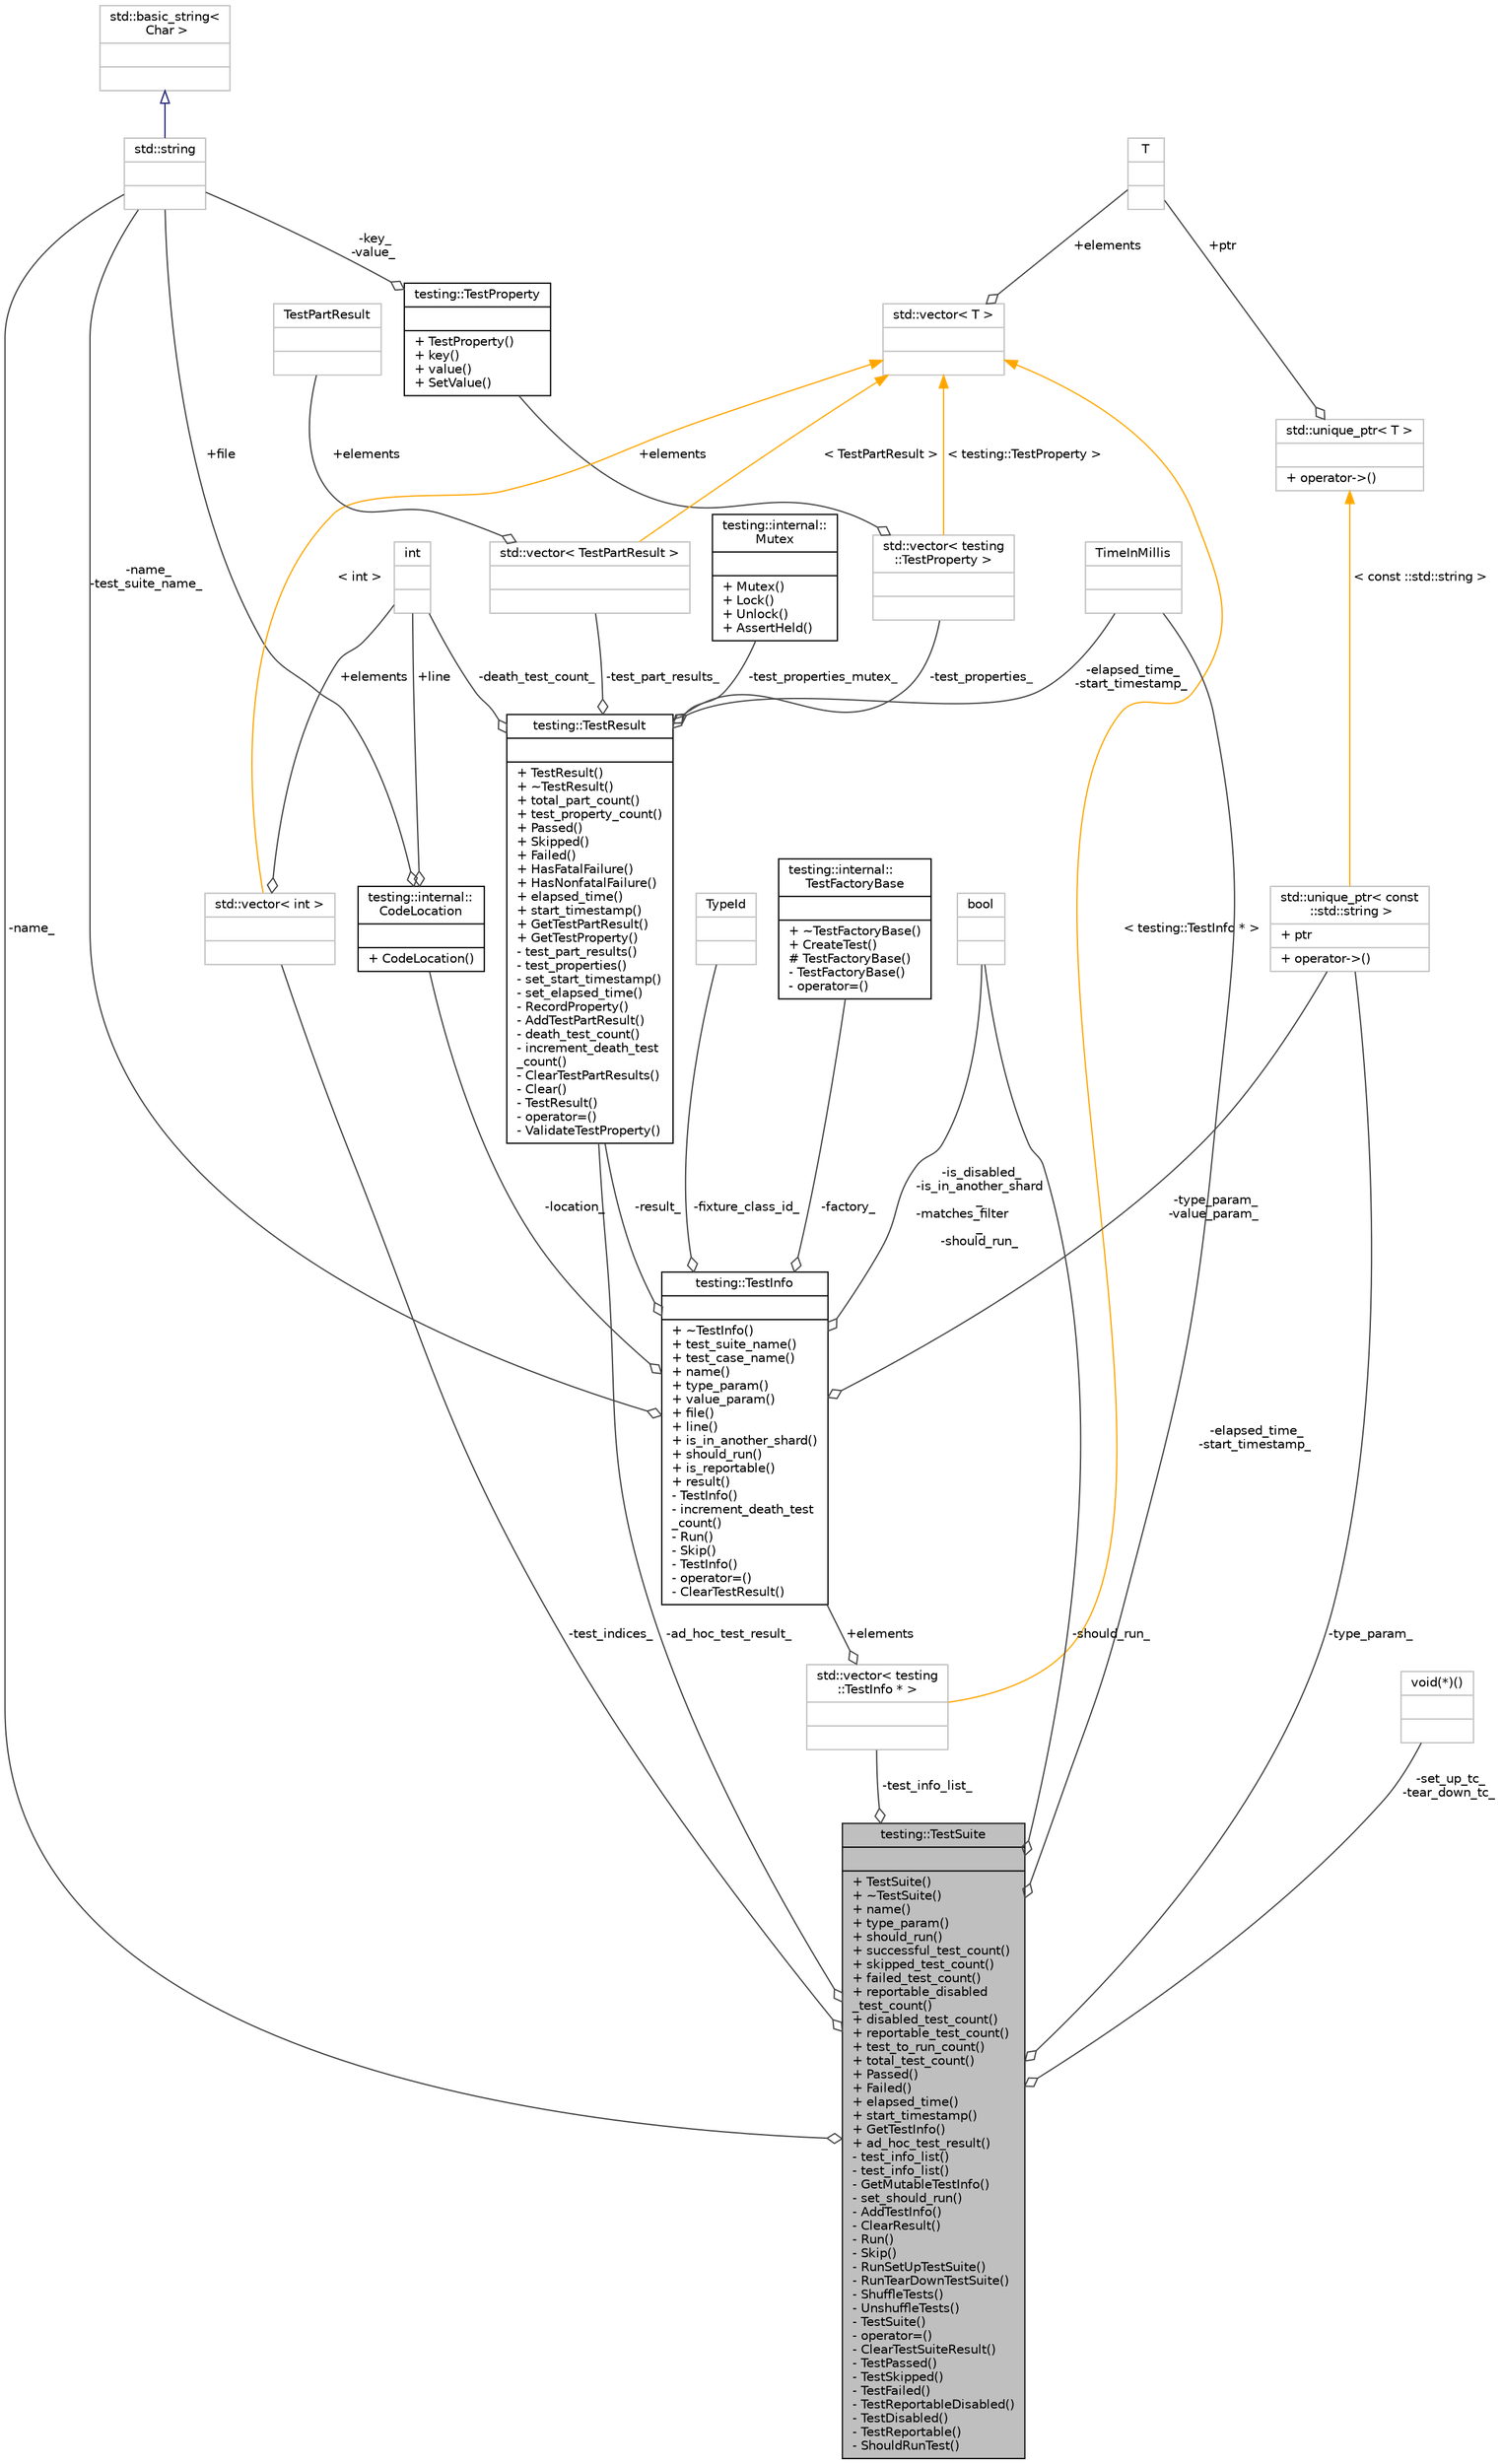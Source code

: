 digraph "testing::TestSuite"
{
 // LATEX_PDF_SIZE
  bgcolor="transparent";
  edge [fontname="Helvetica",fontsize="10",labelfontname="Helvetica",labelfontsize="10"];
  node [fontname="Helvetica",fontsize="10",shape=record];
  Node1 [label="{testing::TestSuite\n||+ TestSuite()\l+ ~TestSuite()\l+ name()\l+ type_param()\l+ should_run()\l+ successful_test_count()\l+ skipped_test_count()\l+ failed_test_count()\l+ reportable_disabled\l_test_count()\l+ disabled_test_count()\l+ reportable_test_count()\l+ test_to_run_count()\l+ total_test_count()\l+ Passed()\l+ Failed()\l+ elapsed_time()\l+ start_timestamp()\l+ GetTestInfo()\l+ ad_hoc_test_result()\l- test_info_list()\l- test_info_list()\l- GetMutableTestInfo()\l- set_should_run()\l- AddTestInfo()\l- ClearResult()\l- Run()\l- Skip()\l- RunSetUpTestSuite()\l- RunTearDownTestSuite()\l- ShuffleTests()\l- UnshuffleTests()\l- TestSuite()\l- operator=()\l- ClearTestSuiteResult()\l- TestPassed()\l- TestSkipped()\l- TestFailed()\l- TestReportableDisabled()\l- TestDisabled()\l- TestReportable()\l- ShouldRunTest()\l}",height=0.2,width=0.4,color="black", fillcolor="grey75", style="filled", fontcolor="black",tooltip=" "];
  Node2 -> Node1 [color="grey25",fontsize="10",style="solid",label=" -ad_hoc_test_result_" ,arrowhead="odiamond",fontname="Helvetica"];
  Node2 [label="{testing::TestResult\n||+ TestResult()\l+ ~TestResult()\l+ total_part_count()\l+ test_property_count()\l+ Passed()\l+ Skipped()\l+ Failed()\l+ HasFatalFailure()\l+ HasNonfatalFailure()\l+ elapsed_time()\l+ start_timestamp()\l+ GetTestPartResult()\l+ GetTestProperty()\l- test_part_results()\l- test_properties()\l- set_start_timestamp()\l- set_elapsed_time()\l- RecordProperty()\l- AddTestPartResult()\l- death_test_count()\l- increment_death_test\l_count()\l- ClearTestPartResults()\l- Clear()\l- TestResult()\l- operator=()\l- ValidateTestProperty()\l}",height=0.2,width=0.4,color="black",URL="$classtesting_1_1TestResult.html",tooltip=" "];
  Node3 -> Node2 [color="grey25",fontsize="10",style="solid",label=" -test_properties_mutex_" ,arrowhead="odiamond",fontname="Helvetica"];
  Node3 [label="{testing::internal::\lMutex\n||+ Mutex()\l+ Lock()\l+ Unlock()\l+ AssertHeld()\l}",height=0.2,width=0.4,color="black",URL="$classtesting_1_1internal_1_1Mutex.html",tooltip=" "];
  Node4 -> Node2 [color="grey25",fontsize="10",style="solid",label=" -test_properties_" ,arrowhead="odiamond",fontname="Helvetica"];
  Node4 [label="{std::vector\< testing\l::TestProperty \>\n||}",height=0.2,width=0.4,color="grey75",tooltip=" "];
  Node5 -> Node4 [color="grey25",fontsize="10",style="solid",label=" +elements" ,arrowhead="odiamond",fontname="Helvetica"];
  Node5 [label="{testing::TestProperty\n||+ TestProperty()\l+ key()\l+ value()\l+ SetValue()\l}",height=0.2,width=0.4,color="black",URL="$classtesting_1_1TestProperty.html",tooltip=" "];
  Node6 -> Node5 [color="grey25",fontsize="10",style="solid",label=" -key_\n-value_" ,arrowhead="odiamond",fontname="Helvetica"];
  Node6 [label="{std::string\n||}",height=0.2,width=0.4,color="grey75",tooltip=" "];
  Node7 -> Node6 [dir="back",color="midnightblue",fontsize="10",style="solid",arrowtail="onormal",fontname="Helvetica"];
  Node7 [label="{std::basic_string\<\l Char \>\n||}",height=0.2,width=0.4,color="grey75",tooltip=" "];
  Node8 -> Node4 [dir="back",color="orange",fontsize="10",style="solid",label=" \< testing::TestProperty \>" ,fontname="Helvetica"];
  Node8 [label="{std::vector\< T \>\n||}",height=0.2,width=0.4,color="grey75",tooltip=" "];
  Node9 -> Node8 [color="grey25",fontsize="10",style="solid",label=" +elements" ,arrowhead="odiamond",fontname="Helvetica"];
  Node9 [label="{T\n||}",height=0.2,width=0.4,color="grey75",tooltip=" "];
  Node10 -> Node2 [color="grey25",fontsize="10",style="solid",label=" -death_test_count_" ,arrowhead="odiamond",fontname="Helvetica"];
  Node10 [label="{int\n||}",height=0.2,width=0.4,color="grey75",tooltip=" "];
  Node11 -> Node2 [color="grey25",fontsize="10",style="solid",label=" -elapsed_time_\n-start_timestamp_" ,arrowhead="odiamond",fontname="Helvetica"];
  Node11 [label="{TimeInMillis\n||}",height=0.2,width=0.4,color="grey75",tooltip=" "];
  Node12 -> Node2 [color="grey25",fontsize="10",style="solid",label=" -test_part_results_" ,arrowhead="odiamond",fontname="Helvetica"];
  Node12 [label="{std::vector\< TestPartResult \>\n||}",height=0.2,width=0.4,color="grey75",tooltip=" "];
  Node13 -> Node12 [color="grey25",fontsize="10",style="solid",label=" +elements" ,arrowhead="odiamond",fontname="Helvetica"];
  Node13 [label="{TestPartResult\n||}",height=0.2,width=0.4,color="grey75",tooltip=" "];
  Node8 -> Node12 [dir="back",color="orange",fontsize="10",style="solid",label=" \< TestPartResult \>" ,fontname="Helvetica"];
  Node14 -> Node1 [color="grey25",fontsize="10",style="solid",label=" -test_info_list_" ,arrowhead="odiamond",fontname="Helvetica"];
  Node14 [label="{std::vector\< testing\l::TestInfo * \>\n||}",height=0.2,width=0.4,color="grey75",tooltip=" "];
  Node15 -> Node14 [color="grey25",fontsize="10",style="solid",label=" +elements" ,arrowhead="odiamond",fontname="Helvetica"];
  Node15 [label="{testing::TestInfo\n||+ ~TestInfo()\l+ test_suite_name()\l+ test_case_name()\l+ name()\l+ type_param()\l+ value_param()\l+ file()\l+ line()\l+ is_in_another_shard()\l+ should_run()\l+ is_reportable()\l+ result()\l- TestInfo()\l- increment_death_test\l_count()\l- Run()\l- Skip()\l- TestInfo()\l- operator=()\l- ClearTestResult()\l}",height=0.2,width=0.4,color="black",URL="$classtesting_1_1TestInfo.html",tooltip=" "];
  Node2 -> Node15 [color="grey25",fontsize="10",style="solid",label=" -result_" ,arrowhead="odiamond",fontname="Helvetica"];
  Node16 -> Node15 [color="grey25",fontsize="10",style="solid",label=" -type_param_\n-value_param_" ,arrowhead="odiamond",fontname="Helvetica"];
  Node16 [label="{std::unique_ptr\< const\l ::std::string \>\n|+ ptr\l|+ operator-\>()\l}",height=0.2,width=0.4,color="grey75",tooltip=" "];
  Node17 -> Node16 [dir="back",color="orange",fontsize="10",style="solid",label=" \< const ::std::string \>" ,fontname="Helvetica"];
  Node17 [label="{std::unique_ptr\< T \>\n||+ operator-\>()\l}",height=0.2,width=0.4,color="grey75",tooltip=" "];
  Node9 -> Node17 [color="grey25",fontsize="10",style="solid",label=" +ptr" ,arrowhead="odiamond",fontname="Helvetica"];
  Node18 -> Node15 [color="grey25",fontsize="10",style="solid",label=" -factory_" ,arrowhead="odiamond",fontname="Helvetica"];
  Node18 [label="{testing::internal::\lTestFactoryBase\n||+ ~TestFactoryBase()\l+ CreateTest()\l# TestFactoryBase()\l- TestFactoryBase()\l- operator=()\l}",height=0.2,width=0.4,color="black",URL="$classtesting_1_1internal_1_1TestFactoryBase.html",tooltip=" "];
  Node19 -> Node15 [color="grey25",fontsize="10",style="solid",label=" -location_" ,arrowhead="odiamond",fontname="Helvetica"];
  Node19 [label="{testing::internal::\lCodeLocation\n||+ CodeLocation()\l}",height=0.2,width=0.4,color="black",URL="$structtesting_1_1internal_1_1CodeLocation.html",tooltip=" "];
  Node10 -> Node19 [color="grey25",fontsize="10",style="solid",label=" +line" ,arrowhead="odiamond",fontname="Helvetica"];
  Node6 -> Node19 [color="grey25",fontsize="10",style="solid",label=" +file" ,arrowhead="odiamond",fontname="Helvetica"];
  Node20 -> Node15 [color="grey25",fontsize="10",style="solid",label=" -is_disabled_\n-is_in_another_shard\l_\n-matches_filter\l_\n-should_run_" ,arrowhead="odiamond",fontname="Helvetica"];
  Node20 [label="{bool\n||}",height=0.2,width=0.4,color="grey75",tooltip=" "];
  Node6 -> Node15 [color="grey25",fontsize="10",style="solid",label=" -name_\n-test_suite_name_" ,arrowhead="odiamond",fontname="Helvetica"];
  Node21 -> Node15 [color="grey25",fontsize="10",style="solid",label=" -fixture_class_id_" ,arrowhead="odiamond",fontname="Helvetica"];
  Node21 [label="{TypeId\n||}",height=0.2,width=0.4,color="grey75",tooltip=" "];
  Node8 -> Node14 [dir="back",color="orange",fontsize="10",style="solid",label=" \< testing::TestInfo * \>" ,fontname="Helvetica"];
  Node16 -> Node1 [color="grey25",fontsize="10",style="solid",label=" -type_param_" ,arrowhead="odiamond",fontname="Helvetica"];
  Node22 -> Node1 [color="grey25",fontsize="10",style="solid",label=" -set_up_tc_\n-tear_down_tc_" ,arrowhead="odiamond",fontname="Helvetica"];
  Node22 [label="{void(*)()\n||}",height=0.2,width=0.4,color="grey75",tooltip=" "];
  Node20 -> Node1 [color="grey25",fontsize="10",style="solid",label=" -should_run_" ,arrowhead="odiamond",fontname="Helvetica"];
  Node6 -> Node1 [color="grey25",fontsize="10",style="solid",label=" -name_" ,arrowhead="odiamond",fontname="Helvetica"];
  Node11 -> Node1 [color="grey25",fontsize="10",style="solid",label=" -elapsed_time_\n-start_timestamp_" ,arrowhead="odiamond",fontname="Helvetica"];
  Node23 -> Node1 [color="grey25",fontsize="10",style="solid",label=" -test_indices_" ,arrowhead="odiamond",fontname="Helvetica"];
  Node23 [label="{std::vector\< int \>\n||}",height=0.2,width=0.4,color="grey75",tooltip=" "];
  Node10 -> Node23 [color="grey25",fontsize="10",style="solid",label=" +elements" ,arrowhead="odiamond",fontname="Helvetica"];
  Node8 -> Node23 [dir="back",color="orange",fontsize="10",style="solid",label=" \< int \>" ,fontname="Helvetica"];
}
